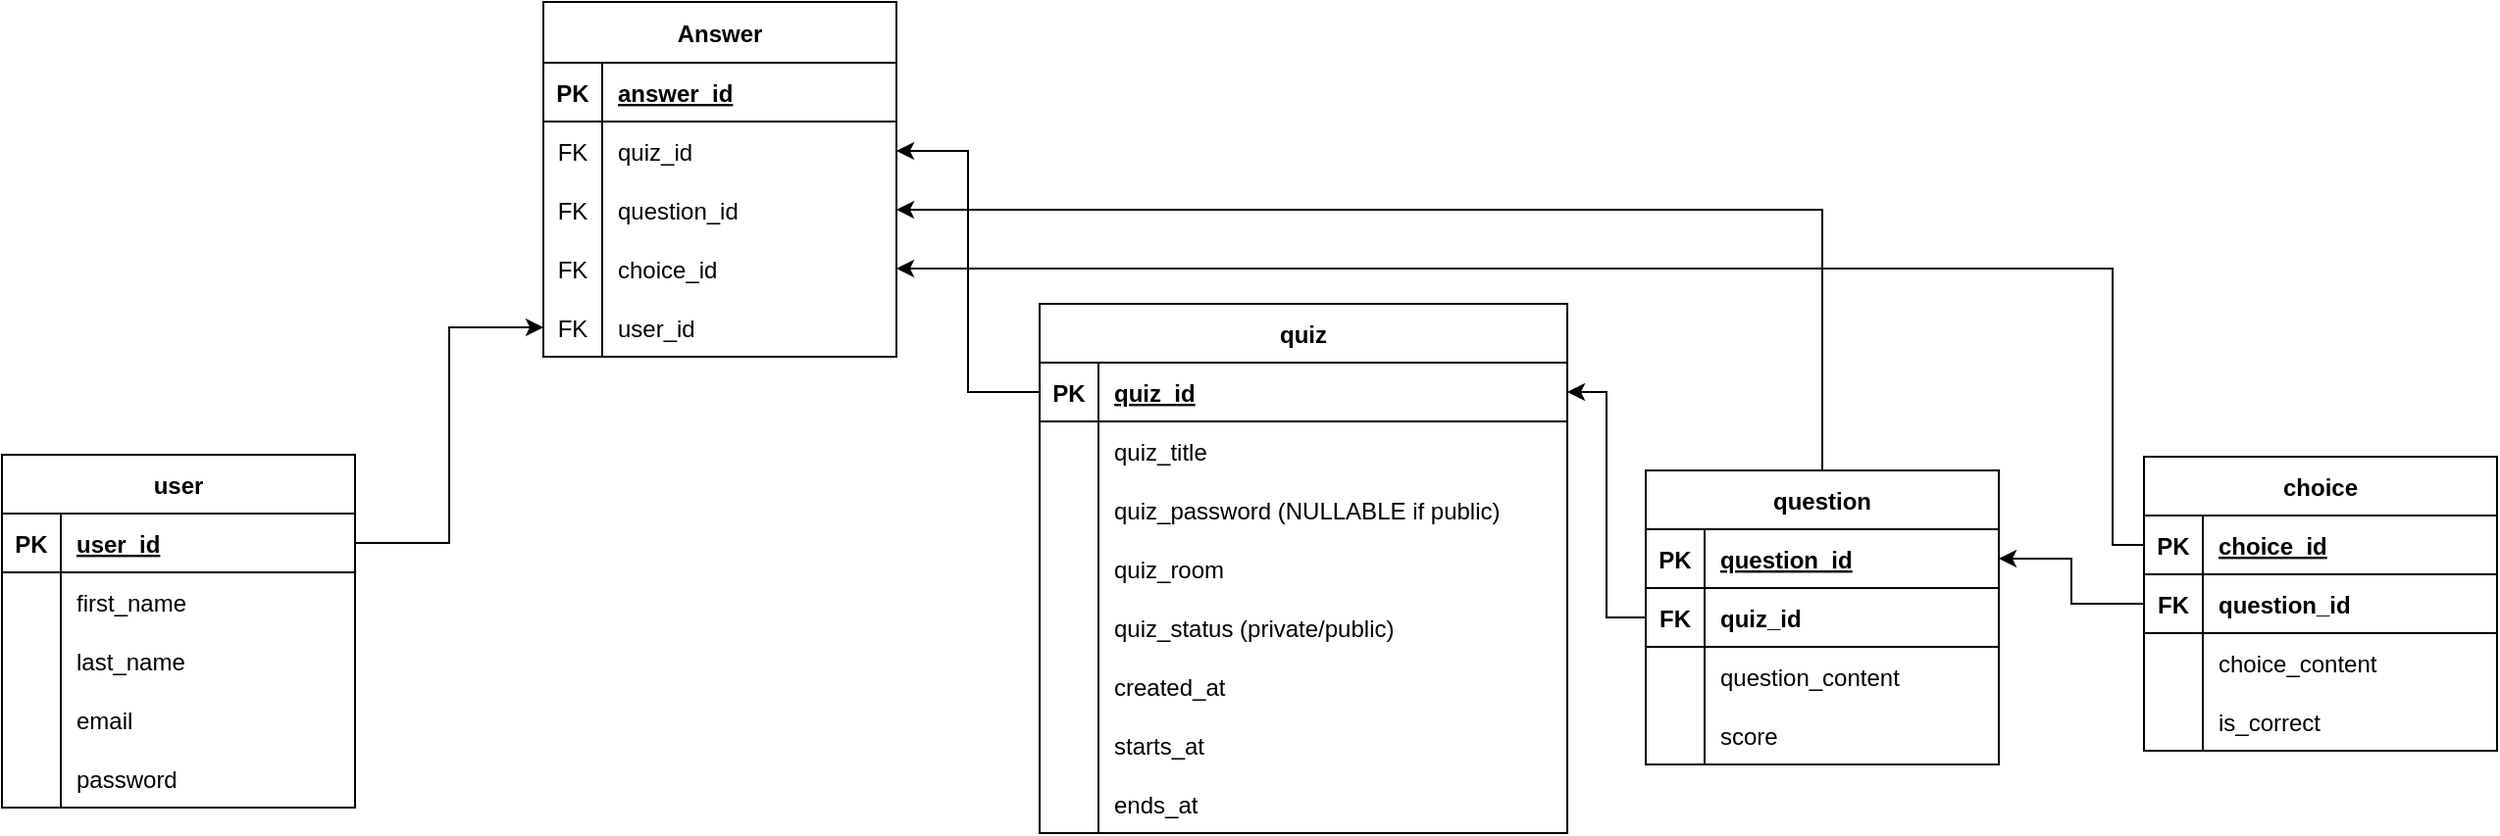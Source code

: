 <mxfile version="20.8.10" type="device"><diagram name="Page-1" id="JsBLMtFnjnabPXZoHmEX"><mxGraphModel dx="2074" dy="836" grid="0" gridSize="10" guides="1" tooltips="1" connect="1" arrows="1" fold="1" page="0" pageScale="1" pageWidth="850" pageHeight="1100" math="0" shadow="0"><root><mxCell id="0"/><mxCell id="1" parent="0"/><mxCell id="qhUdN6cUMEnjnXJX-V5U-1" value="user" style="shape=table;startSize=30;container=1;collapsible=1;childLayout=tableLayout;fixedRows=1;rowLines=0;fontStyle=1;align=center;resizeLast=1;" parent="1" vertex="1"><mxGeometry x="-171" y="266" width="180" height="180" as="geometry"/></mxCell><mxCell id="qhUdN6cUMEnjnXJX-V5U-2" value="" style="shape=tableRow;horizontal=0;startSize=0;swimlaneHead=0;swimlaneBody=0;fillColor=none;collapsible=0;dropTarget=0;points=[[0,0.5],[1,0.5]];portConstraint=eastwest;top=0;left=0;right=0;bottom=1;" parent="qhUdN6cUMEnjnXJX-V5U-1" vertex="1"><mxGeometry y="30" width="180" height="30" as="geometry"/></mxCell><mxCell id="qhUdN6cUMEnjnXJX-V5U-3" value="PK" style="shape=partialRectangle;connectable=0;fillColor=none;top=0;left=0;bottom=0;right=0;fontStyle=1;overflow=hidden;" parent="qhUdN6cUMEnjnXJX-V5U-2" vertex="1"><mxGeometry width="30" height="30" as="geometry"><mxRectangle width="30" height="30" as="alternateBounds"/></mxGeometry></mxCell><mxCell id="qhUdN6cUMEnjnXJX-V5U-4" value="user_id" style="shape=partialRectangle;connectable=0;fillColor=none;top=0;left=0;bottom=0;right=0;align=left;spacingLeft=6;fontStyle=5;overflow=hidden;" parent="qhUdN6cUMEnjnXJX-V5U-2" vertex="1"><mxGeometry x="30" width="150" height="30" as="geometry"><mxRectangle width="150" height="30" as="alternateBounds"/></mxGeometry></mxCell><mxCell id="qhUdN6cUMEnjnXJX-V5U-5" value="" style="shape=tableRow;horizontal=0;startSize=0;swimlaneHead=0;swimlaneBody=0;fillColor=none;collapsible=0;dropTarget=0;points=[[0,0.5],[1,0.5]];portConstraint=eastwest;top=0;left=0;right=0;bottom=0;" parent="qhUdN6cUMEnjnXJX-V5U-1" vertex="1"><mxGeometry y="60" width="180" height="30" as="geometry"/></mxCell><mxCell id="qhUdN6cUMEnjnXJX-V5U-6" value="" style="shape=partialRectangle;connectable=0;fillColor=none;top=0;left=0;bottom=0;right=0;editable=1;overflow=hidden;" parent="qhUdN6cUMEnjnXJX-V5U-5" vertex="1"><mxGeometry width="30" height="30" as="geometry"><mxRectangle width="30" height="30" as="alternateBounds"/></mxGeometry></mxCell><mxCell id="qhUdN6cUMEnjnXJX-V5U-7" value="first_name" style="shape=partialRectangle;connectable=0;fillColor=none;top=0;left=0;bottom=0;right=0;align=left;spacingLeft=6;overflow=hidden;" parent="qhUdN6cUMEnjnXJX-V5U-5" vertex="1"><mxGeometry x="30" width="150" height="30" as="geometry"><mxRectangle width="150" height="30" as="alternateBounds"/></mxGeometry></mxCell><mxCell id="qhUdN6cUMEnjnXJX-V5U-8" value="" style="shape=tableRow;horizontal=0;startSize=0;swimlaneHead=0;swimlaneBody=0;fillColor=none;collapsible=0;dropTarget=0;points=[[0,0.5],[1,0.5]];portConstraint=eastwest;top=0;left=0;right=0;bottom=0;" parent="qhUdN6cUMEnjnXJX-V5U-1" vertex="1"><mxGeometry y="90" width="180" height="30" as="geometry"/></mxCell><mxCell id="qhUdN6cUMEnjnXJX-V5U-9" value="" style="shape=partialRectangle;connectable=0;fillColor=none;top=0;left=0;bottom=0;right=0;editable=1;overflow=hidden;" parent="qhUdN6cUMEnjnXJX-V5U-8" vertex="1"><mxGeometry width="30" height="30" as="geometry"><mxRectangle width="30" height="30" as="alternateBounds"/></mxGeometry></mxCell><mxCell id="qhUdN6cUMEnjnXJX-V5U-10" value="last_name" style="shape=partialRectangle;connectable=0;fillColor=none;top=0;left=0;bottom=0;right=0;align=left;spacingLeft=6;overflow=hidden;" parent="qhUdN6cUMEnjnXJX-V5U-8" vertex="1"><mxGeometry x="30" width="150" height="30" as="geometry"><mxRectangle width="150" height="30" as="alternateBounds"/></mxGeometry></mxCell><mxCell id="qhUdN6cUMEnjnXJX-V5U-14" value="" style="shape=tableRow;horizontal=0;startSize=0;swimlaneHead=0;swimlaneBody=0;fillColor=none;collapsible=0;dropTarget=0;points=[[0,0.5],[1,0.5]];portConstraint=eastwest;top=0;left=0;right=0;bottom=0;" parent="qhUdN6cUMEnjnXJX-V5U-1" vertex="1"><mxGeometry y="120" width="180" height="30" as="geometry"/></mxCell><mxCell id="qhUdN6cUMEnjnXJX-V5U-15" value="" style="shape=partialRectangle;connectable=0;fillColor=none;top=0;left=0;bottom=0;right=0;editable=1;overflow=hidden;" parent="qhUdN6cUMEnjnXJX-V5U-14" vertex="1"><mxGeometry width="30" height="30" as="geometry"><mxRectangle width="30" height="30" as="alternateBounds"/></mxGeometry></mxCell><mxCell id="qhUdN6cUMEnjnXJX-V5U-16" value="email" style="shape=partialRectangle;connectable=0;fillColor=none;top=0;left=0;bottom=0;right=0;align=left;spacingLeft=6;overflow=hidden;" parent="qhUdN6cUMEnjnXJX-V5U-14" vertex="1"><mxGeometry x="30" width="150" height="30" as="geometry"><mxRectangle width="150" height="30" as="alternateBounds"/></mxGeometry></mxCell><mxCell id="qhUdN6cUMEnjnXJX-V5U-17" value="" style="shape=tableRow;horizontal=0;startSize=0;swimlaneHead=0;swimlaneBody=0;fillColor=none;collapsible=0;dropTarget=0;points=[[0,0.5],[1,0.5]];portConstraint=eastwest;top=0;left=0;right=0;bottom=0;" parent="qhUdN6cUMEnjnXJX-V5U-1" vertex="1"><mxGeometry y="150" width="180" height="30" as="geometry"/></mxCell><mxCell id="qhUdN6cUMEnjnXJX-V5U-18" value="" style="shape=partialRectangle;connectable=0;fillColor=none;top=0;left=0;bottom=0;right=0;editable=1;overflow=hidden;" parent="qhUdN6cUMEnjnXJX-V5U-17" vertex="1"><mxGeometry width="30" height="30" as="geometry"><mxRectangle width="30" height="30" as="alternateBounds"/></mxGeometry></mxCell><mxCell id="qhUdN6cUMEnjnXJX-V5U-19" value="password" style="shape=partialRectangle;connectable=0;fillColor=none;top=0;left=0;bottom=0;right=0;align=left;spacingLeft=6;overflow=hidden;" parent="qhUdN6cUMEnjnXJX-V5U-17" vertex="1"><mxGeometry x="30" width="150" height="30" as="geometry"><mxRectangle width="150" height="30" as="alternateBounds"/></mxGeometry></mxCell><mxCell id="qhUdN6cUMEnjnXJX-V5U-29" value="quiz" style="shape=table;startSize=30;container=1;collapsible=1;childLayout=tableLayout;fixedRows=1;rowLines=0;fontStyle=1;align=center;resizeLast=1;" parent="1" vertex="1"><mxGeometry x="358" y="189" width="269" height="270" as="geometry"/></mxCell><mxCell id="qhUdN6cUMEnjnXJX-V5U-30" value="" style="shape=tableRow;horizontal=0;startSize=0;swimlaneHead=0;swimlaneBody=0;fillColor=none;collapsible=0;dropTarget=0;points=[[0,0.5],[1,0.5]];portConstraint=eastwest;top=0;left=0;right=0;bottom=1;" parent="qhUdN6cUMEnjnXJX-V5U-29" vertex="1"><mxGeometry y="30" width="269" height="30" as="geometry"/></mxCell><mxCell id="qhUdN6cUMEnjnXJX-V5U-31" value="PK" style="shape=partialRectangle;connectable=0;fillColor=none;top=0;left=0;bottom=0;right=0;fontStyle=1;overflow=hidden;" parent="qhUdN6cUMEnjnXJX-V5U-30" vertex="1"><mxGeometry width="30" height="30" as="geometry"><mxRectangle width="30" height="30" as="alternateBounds"/></mxGeometry></mxCell><mxCell id="qhUdN6cUMEnjnXJX-V5U-32" value="quiz_id" style="shape=partialRectangle;connectable=0;fillColor=none;top=0;left=0;bottom=0;right=0;align=left;spacingLeft=6;fontStyle=5;overflow=hidden;" parent="qhUdN6cUMEnjnXJX-V5U-30" vertex="1"><mxGeometry x="30" width="239" height="30" as="geometry"><mxRectangle width="239" height="30" as="alternateBounds"/></mxGeometry></mxCell><mxCell id="qhUdN6cUMEnjnXJX-V5U-33" value="" style="shape=tableRow;horizontal=0;startSize=0;swimlaneHead=0;swimlaneBody=0;fillColor=none;collapsible=0;dropTarget=0;points=[[0,0.5],[1,0.5]];portConstraint=eastwest;top=0;left=0;right=0;bottom=0;" parent="qhUdN6cUMEnjnXJX-V5U-29" vertex="1"><mxGeometry y="60" width="269" height="30" as="geometry"/></mxCell><mxCell id="qhUdN6cUMEnjnXJX-V5U-34" value="" style="shape=partialRectangle;connectable=0;fillColor=none;top=0;left=0;bottom=0;right=0;editable=1;overflow=hidden;" parent="qhUdN6cUMEnjnXJX-V5U-33" vertex="1"><mxGeometry width="30" height="30" as="geometry"><mxRectangle width="30" height="30" as="alternateBounds"/></mxGeometry></mxCell><mxCell id="qhUdN6cUMEnjnXJX-V5U-35" value="quiz_title" style="shape=partialRectangle;connectable=0;fillColor=none;top=0;left=0;bottom=0;right=0;align=left;spacingLeft=6;overflow=hidden;" parent="qhUdN6cUMEnjnXJX-V5U-33" vertex="1"><mxGeometry x="30" width="239" height="30" as="geometry"><mxRectangle width="239" height="30" as="alternateBounds"/></mxGeometry></mxCell><mxCell id="qhUdN6cUMEnjnXJX-V5U-36" value="" style="shape=tableRow;horizontal=0;startSize=0;swimlaneHead=0;swimlaneBody=0;fillColor=none;collapsible=0;dropTarget=0;points=[[0,0.5],[1,0.5]];portConstraint=eastwest;top=0;left=0;right=0;bottom=0;" parent="qhUdN6cUMEnjnXJX-V5U-29" vertex="1"><mxGeometry y="90" width="269" height="30" as="geometry"/></mxCell><mxCell id="qhUdN6cUMEnjnXJX-V5U-37" value="" style="shape=partialRectangle;connectable=0;fillColor=none;top=0;left=0;bottom=0;right=0;editable=1;overflow=hidden;" parent="qhUdN6cUMEnjnXJX-V5U-36" vertex="1"><mxGeometry width="30" height="30" as="geometry"><mxRectangle width="30" height="30" as="alternateBounds"/></mxGeometry></mxCell><mxCell id="qhUdN6cUMEnjnXJX-V5U-38" value="quiz_password (NULLABLE if public)" style="shape=partialRectangle;connectable=0;fillColor=none;top=0;left=0;bottom=0;right=0;align=left;spacingLeft=6;overflow=hidden;" parent="qhUdN6cUMEnjnXJX-V5U-36" vertex="1"><mxGeometry x="30" width="239" height="30" as="geometry"><mxRectangle width="239" height="30" as="alternateBounds"/></mxGeometry></mxCell><mxCell id="qhUdN6cUMEnjnXJX-V5U-39" value="" style="shape=tableRow;horizontal=0;startSize=0;swimlaneHead=0;swimlaneBody=0;fillColor=none;collapsible=0;dropTarget=0;points=[[0,0.5],[1,0.5]];portConstraint=eastwest;top=0;left=0;right=0;bottom=0;" parent="qhUdN6cUMEnjnXJX-V5U-29" vertex="1"><mxGeometry y="120" width="269" height="30" as="geometry"/></mxCell><mxCell id="qhUdN6cUMEnjnXJX-V5U-40" value="" style="shape=partialRectangle;connectable=0;fillColor=none;top=0;left=0;bottom=0;right=0;editable=1;overflow=hidden;" parent="qhUdN6cUMEnjnXJX-V5U-39" vertex="1"><mxGeometry width="30" height="30" as="geometry"><mxRectangle width="30" height="30" as="alternateBounds"/></mxGeometry></mxCell><mxCell id="qhUdN6cUMEnjnXJX-V5U-41" value="quiz_room" style="shape=partialRectangle;connectable=0;fillColor=none;top=0;left=0;bottom=0;right=0;align=left;spacingLeft=6;overflow=hidden;" parent="qhUdN6cUMEnjnXJX-V5U-39" vertex="1"><mxGeometry x="30" width="239" height="30" as="geometry"><mxRectangle width="239" height="30" as="alternateBounds"/></mxGeometry></mxCell><mxCell id="qhUdN6cUMEnjnXJX-V5U-42" value="" style="shape=tableRow;horizontal=0;startSize=0;swimlaneHead=0;swimlaneBody=0;fillColor=none;collapsible=0;dropTarget=0;points=[[0,0.5],[1,0.5]];portConstraint=eastwest;top=0;left=0;right=0;bottom=0;" parent="qhUdN6cUMEnjnXJX-V5U-29" vertex="1"><mxGeometry y="150" width="269" height="30" as="geometry"/></mxCell><mxCell id="qhUdN6cUMEnjnXJX-V5U-43" value="" style="shape=partialRectangle;connectable=0;fillColor=none;top=0;left=0;bottom=0;right=0;editable=1;overflow=hidden;" parent="qhUdN6cUMEnjnXJX-V5U-42" vertex="1"><mxGeometry width="30" height="30" as="geometry"><mxRectangle width="30" height="30" as="alternateBounds"/></mxGeometry></mxCell><mxCell id="qhUdN6cUMEnjnXJX-V5U-44" value="quiz_status (private/public)" style="shape=partialRectangle;connectable=0;fillColor=none;top=0;left=0;bottom=0;right=0;align=left;spacingLeft=6;overflow=hidden;" parent="qhUdN6cUMEnjnXJX-V5U-42" vertex="1"><mxGeometry x="30" width="239" height="30" as="geometry"><mxRectangle width="239" height="30" as="alternateBounds"/></mxGeometry></mxCell><mxCell id="qhUdN6cUMEnjnXJX-V5U-93" value="" style="shape=tableRow;horizontal=0;startSize=0;swimlaneHead=0;swimlaneBody=0;fillColor=none;collapsible=0;dropTarget=0;points=[[0,0.5],[1,0.5]];portConstraint=eastwest;top=0;left=0;right=0;bottom=0;" parent="qhUdN6cUMEnjnXJX-V5U-29" vertex="1"><mxGeometry y="180" width="269" height="30" as="geometry"/></mxCell><mxCell id="qhUdN6cUMEnjnXJX-V5U-94" value="" style="shape=partialRectangle;connectable=0;fillColor=none;top=0;left=0;bottom=0;right=0;editable=1;overflow=hidden;" parent="qhUdN6cUMEnjnXJX-V5U-93" vertex="1"><mxGeometry width="30" height="30" as="geometry"><mxRectangle width="30" height="30" as="alternateBounds"/></mxGeometry></mxCell><mxCell id="qhUdN6cUMEnjnXJX-V5U-95" value="created_at" style="shape=partialRectangle;connectable=0;fillColor=none;top=0;left=0;bottom=0;right=0;align=left;spacingLeft=6;overflow=hidden;" parent="qhUdN6cUMEnjnXJX-V5U-93" vertex="1"><mxGeometry x="30" width="239" height="30" as="geometry"><mxRectangle width="239" height="30" as="alternateBounds"/></mxGeometry></mxCell><mxCell id="qhUdN6cUMEnjnXJX-V5U-97" value="" style="shape=tableRow;horizontal=0;startSize=0;swimlaneHead=0;swimlaneBody=0;fillColor=none;collapsible=0;dropTarget=0;points=[[0,0.5],[1,0.5]];portConstraint=eastwest;top=0;left=0;right=0;bottom=0;" parent="qhUdN6cUMEnjnXJX-V5U-29" vertex="1"><mxGeometry y="210" width="269" height="30" as="geometry"/></mxCell><mxCell id="qhUdN6cUMEnjnXJX-V5U-98" value="" style="shape=partialRectangle;connectable=0;fillColor=none;top=0;left=0;bottom=0;right=0;editable=1;overflow=hidden;" parent="qhUdN6cUMEnjnXJX-V5U-97" vertex="1"><mxGeometry width="30" height="30" as="geometry"><mxRectangle width="30" height="30" as="alternateBounds"/></mxGeometry></mxCell><mxCell id="qhUdN6cUMEnjnXJX-V5U-99" value="starts_at" style="shape=partialRectangle;connectable=0;fillColor=none;top=0;left=0;bottom=0;right=0;align=left;spacingLeft=6;overflow=hidden;" parent="qhUdN6cUMEnjnXJX-V5U-97" vertex="1"><mxGeometry x="30" width="239" height="30" as="geometry"><mxRectangle width="239" height="30" as="alternateBounds"/></mxGeometry></mxCell><mxCell id="qhUdN6cUMEnjnXJX-V5U-100" value="" style="shape=tableRow;horizontal=0;startSize=0;swimlaneHead=0;swimlaneBody=0;fillColor=none;collapsible=0;dropTarget=0;points=[[0,0.5],[1,0.5]];portConstraint=eastwest;top=0;left=0;right=0;bottom=0;" parent="qhUdN6cUMEnjnXJX-V5U-29" vertex="1"><mxGeometry y="240" width="269" height="30" as="geometry"/></mxCell><mxCell id="qhUdN6cUMEnjnXJX-V5U-101" value="" style="shape=partialRectangle;connectable=0;fillColor=none;top=0;left=0;bottom=0;right=0;editable=1;overflow=hidden;" parent="qhUdN6cUMEnjnXJX-V5U-100" vertex="1"><mxGeometry width="30" height="30" as="geometry"><mxRectangle width="30" height="30" as="alternateBounds"/></mxGeometry></mxCell><mxCell id="qhUdN6cUMEnjnXJX-V5U-102" value="ends_at" style="shape=partialRectangle;connectable=0;fillColor=none;top=0;left=0;bottom=0;right=0;align=left;spacingLeft=6;overflow=hidden;" parent="qhUdN6cUMEnjnXJX-V5U-100" vertex="1"><mxGeometry x="30" width="239" height="30" as="geometry"><mxRectangle width="239" height="30" as="alternateBounds"/></mxGeometry></mxCell><mxCell id="qhUdN6cUMEnjnXJX-V5U-148" style="edgeStyle=orthogonalEdgeStyle;rounded=0;orthogonalLoop=1;jettySize=auto;html=1;exitX=0.5;exitY=0;exitDx=0;exitDy=0;entryX=1;entryY=0.5;entryDx=0;entryDy=0;" parent="1" source="qhUdN6cUMEnjnXJX-V5U-48" target="qhUdN6cUMEnjnXJX-V5U-130" edge="1"><mxGeometry relative="1" as="geometry"/></mxCell><mxCell id="qhUdN6cUMEnjnXJX-V5U-48" value="question" style="shape=table;startSize=30;container=1;collapsible=1;childLayout=tableLayout;fixedRows=1;rowLines=0;fontStyle=1;align=center;resizeLast=1;" parent="1" vertex="1"><mxGeometry x="667" y="274" width="180" height="150" as="geometry"/></mxCell><mxCell id="qhUdN6cUMEnjnXJX-V5U-49" value="" style="shape=tableRow;horizontal=0;startSize=0;swimlaneHead=0;swimlaneBody=0;fillColor=none;collapsible=0;dropTarget=0;points=[[0,0.5],[1,0.5]];portConstraint=eastwest;top=0;left=0;right=0;bottom=1;" parent="qhUdN6cUMEnjnXJX-V5U-48" vertex="1"><mxGeometry y="30" width="180" height="30" as="geometry"/></mxCell><mxCell id="qhUdN6cUMEnjnXJX-V5U-50" value="PK" style="shape=partialRectangle;connectable=0;fillColor=none;top=0;left=0;bottom=0;right=0;fontStyle=1;overflow=hidden;" parent="qhUdN6cUMEnjnXJX-V5U-49" vertex="1"><mxGeometry width="30" height="30" as="geometry"><mxRectangle width="30" height="30" as="alternateBounds"/></mxGeometry></mxCell><mxCell id="qhUdN6cUMEnjnXJX-V5U-51" value="question_id" style="shape=partialRectangle;connectable=0;fillColor=none;top=0;left=0;bottom=0;right=0;align=left;spacingLeft=6;fontStyle=5;overflow=hidden;" parent="qhUdN6cUMEnjnXJX-V5U-49" vertex="1"><mxGeometry x="30" width="150" height="30" as="geometry"><mxRectangle width="150" height="30" as="alternateBounds"/></mxGeometry></mxCell><mxCell id="qhUdN6cUMEnjnXJX-V5U-52" value="" style="shape=tableRow;horizontal=0;startSize=0;swimlaneHead=0;swimlaneBody=0;fillColor=none;collapsible=0;dropTarget=0;points=[[0,0.5],[1,0.5]];portConstraint=eastwest;top=0;left=0;right=0;bottom=1;" parent="qhUdN6cUMEnjnXJX-V5U-48" vertex="1"><mxGeometry y="60" width="180" height="30" as="geometry"/></mxCell><mxCell id="qhUdN6cUMEnjnXJX-V5U-53" value="FK" style="shape=partialRectangle;connectable=0;fillColor=none;top=0;left=0;bottom=0;right=0;editable=1;overflow=hidden;fontStyle=1" parent="qhUdN6cUMEnjnXJX-V5U-52" vertex="1"><mxGeometry width="30" height="30" as="geometry"><mxRectangle width="30" height="30" as="alternateBounds"/></mxGeometry></mxCell><mxCell id="qhUdN6cUMEnjnXJX-V5U-54" value="quiz_id" style="shape=partialRectangle;connectable=0;fillColor=none;top=0;left=0;bottom=0;right=0;align=left;spacingLeft=6;overflow=hidden;fontStyle=1" parent="qhUdN6cUMEnjnXJX-V5U-52" vertex="1"><mxGeometry x="30" width="150" height="30" as="geometry"><mxRectangle width="150" height="30" as="alternateBounds"/></mxGeometry></mxCell><mxCell id="qhUdN6cUMEnjnXJX-V5U-55" value="" style="shape=tableRow;horizontal=0;startSize=0;swimlaneHead=0;swimlaneBody=0;fillColor=none;collapsible=0;dropTarget=0;points=[[0,0.5],[1,0.5]];portConstraint=eastwest;top=0;left=0;right=0;bottom=0;" parent="qhUdN6cUMEnjnXJX-V5U-48" vertex="1"><mxGeometry y="90" width="180" height="30" as="geometry"/></mxCell><mxCell id="qhUdN6cUMEnjnXJX-V5U-56" value="" style="shape=partialRectangle;connectable=0;fillColor=none;top=0;left=0;bottom=0;right=0;editable=1;overflow=hidden;" parent="qhUdN6cUMEnjnXJX-V5U-55" vertex="1"><mxGeometry width="30" height="30" as="geometry"><mxRectangle width="30" height="30" as="alternateBounds"/></mxGeometry></mxCell><mxCell id="qhUdN6cUMEnjnXJX-V5U-57" value="question_content" style="shape=partialRectangle;connectable=0;fillColor=none;top=0;left=0;bottom=0;right=0;align=left;spacingLeft=6;overflow=hidden;" parent="qhUdN6cUMEnjnXJX-V5U-55" vertex="1"><mxGeometry x="30" width="150" height="30" as="geometry"><mxRectangle width="150" height="30" as="alternateBounds"/></mxGeometry></mxCell><mxCell id="qhUdN6cUMEnjnXJX-V5U-136" value="" style="shape=tableRow;horizontal=0;startSize=0;swimlaneHead=0;swimlaneBody=0;fillColor=none;collapsible=0;dropTarget=0;points=[[0,0.5],[1,0.5]];portConstraint=eastwest;top=0;left=0;right=0;bottom=0;" parent="qhUdN6cUMEnjnXJX-V5U-48" vertex="1"><mxGeometry y="120" width="180" height="30" as="geometry"/></mxCell><mxCell id="qhUdN6cUMEnjnXJX-V5U-137" value="" style="shape=partialRectangle;connectable=0;fillColor=none;top=0;left=0;bottom=0;right=0;editable=1;overflow=hidden;" parent="qhUdN6cUMEnjnXJX-V5U-136" vertex="1"><mxGeometry width="30" height="30" as="geometry"><mxRectangle width="30" height="30" as="alternateBounds"/></mxGeometry></mxCell><mxCell id="qhUdN6cUMEnjnXJX-V5U-138" value="score" style="shape=partialRectangle;connectable=0;fillColor=none;top=0;left=0;bottom=0;right=0;align=left;spacingLeft=6;overflow=hidden;" parent="qhUdN6cUMEnjnXJX-V5U-136" vertex="1"><mxGeometry x="30" width="150" height="30" as="geometry"><mxRectangle width="150" height="30" as="alternateBounds"/></mxGeometry></mxCell><mxCell id="qhUdN6cUMEnjnXJX-V5U-61" value="choice" style="shape=table;startSize=30;container=1;collapsible=1;childLayout=tableLayout;fixedRows=1;rowLines=0;fontStyle=1;align=center;resizeLast=1;" parent="1" vertex="1"><mxGeometry x="921" y="267" width="180" height="150" as="geometry"/></mxCell><mxCell id="qhUdN6cUMEnjnXJX-V5U-62" value="" style="shape=tableRow;horizontal=0;startSize=0;swimlaneHead=0;swimlaneBody=0;fillColor=none;collapsible=0;dropTarget=0;points=[[0,0.5],[1,0.5]];portConstraint=eastwest;top=0;left=0;right=0;bottom=1;" parent="qhUdN6cUMEnjnXJX-V5U-61" vertex="1"><mxGeometry y="30" width="180" height="30" as="geometry"/></mxCell><mxCell id="qhUdN6cUMEnjnXJX-V5U-63" value="PK" style="shape=partialRectangle;connectable=0;fillColor=none;top=0;left=0;bottom=0;right=0;fontStyle=1;overflow=hidden;" parent="qhUdN6cUMEnjnXJX-V5U-62" vertex="1"><mxGeometry width="30" height="30" as="geometry"><mxRectangle width="30" height="30" as="alternateBounds"/></mxGeometry></mxCell><mxCell id="qhUdN6cUMEnjnXJX-V5U-64" value="choice_id" style="shape=partialRectangle;connectable=0;fillColor=none;top=0;left=0;bottom=0;right=0;align=left;spacingLeft=6;fontStyle=5;overflow=hidden;" parent="qhUdN6cUMEnjnXJX-V5U-62" vertex="1"><mxGeometry x="30" width="150" height="30" as="geometry"><mxRectangle width="150" height="30" as="alternateBounds"/></mxGeometry></mxCell><mxCell id="qhUdN6cUMEnjnXJX-V5U-65" value="" style="shape=tableRow;horizontal=0;startSize=0;swimlaneHead=0;swimlaneBody=0;fillColor=none;collapsible=0;dropTarget=0;points=[[0,0.5],[1,0.5]];portConstraint=eastwest;top=0;left=0;right=0;bottom=0;fontStyle=1" parent="qhUdN6cUMEnjnXJX-V5U-61" vertex="1"><mxGeometry y="60" width="180" height="30" as="geometry"/></mxCell><mxCell id="qhUdN6cUMEnjnXJX-V5U-66" value="FK" style="shape=partialRectangle;connectable=0;fillColor=none;top=0;left=0;bottom=1;right=0;editable=1;overflow=hidden;fontStyle=1" parent="qhUdN6cUMEnjnXJX-V5U-65" vertex="1"><mxGeometry width="30" height="30" as="geometry"><mxRectangle width="30" height="30" as="alternateBounds"/></mxGeometry></mxCell><mxCell id="qhUdN6cUMEnjnXJX-V5U-67" value="question_id" style="shape=partialRectangle;connectable=0;fillColor=none;top=0;left=0;bottom=1;right=0;align=left;spacingLeft=6;overflow=hidden;fontStyle=1" parent="qhUdN6cUMEnjnXJX-V5U-65" vertex="1"><mxGeometry x="30" width="150" height="30" as="geometry"><mxRectangle width="150" height="30" as="alternateBounds"/></mxGeometry></mxCell><mxCell id="qhUdN6cUMEnjnXJX-V5U-74" value="" style="shape=tableRow;horizontal=0;startSize=0;swimlaneHead=0;swimlaneBody=0;fillColor=none;collapsible=0;dropTarget=0;points=[[0,0.5],[1,0.5]];portConstraint=eastwest;top=0;left=0;right=0;bottom=0;" parent="qhUdN6cUMEnjnXJX-V5U-61" vertex="1"><mxGeometry y="90" width="180" height="30" as="geometry"/></mxCell><mxCell id="qhUdN6cUMEnjnXJX-V5U-75" value="" style="shape=partialRectangle;connectable=0;fillColor=none;top=0;left=0;bottom=0;right=0;editable=1;overflow=hidden;" parent="qhUdN6cUMEnjnXJX-V5U-74" vertex="1"><mxGeometry width="30" height="30" as="geometry"><mxRectangle width="30" height="30" as="alternateBounds"/></mxGeometry></mxCell><mxCell id="qhUdN6cUMEnjnXJX-V5U-76" value="choice_content" style="shape=partialRectangle;connectable=0;fillColor=none;top=0;left=0;bottom=0;right=0;align=left;spacingLeft=6;overflow=hidden;" parent="qhUdN6cUMEnjnXJX-V5U-74" vertex="1"><mxGeometry x="30" width="150" height="30" as="geometry"><mxRectangle width="150" height="30" as="alternateBounds"/></mxGeometry></mxCell><mxCell id="qhUdN6cUMEnjnXJX-V5U-107" value="" style="shape=tableRow;horizontal=0;startSize=0;swimlaneHead=0;swimlaneBody=0;fillColor=none;collapsible=0;dropTarget=0;points=[[0,0.5],[1,0.5]];portConstraint=eastwest;top=0;left=0;right=0;bottom=0;" parent="qhUdN6cUMEnjnXJX-V5U-61" vertex="1"><mxGeometry y="120" width="180" height="30" as="geometry"/></mxCell><mxCell id="qhUdN6cUMEnjnXJX-V5U-108" value="" style="shape=partialRectangle;connectable=0;fillColor=none;top=0;left=0;bottom=0;right=0;editable=1;overflow=hidden;" parent="qhUdN6cUMEnjnXJX-V5U-107" vertex="1"><mxGeometry width="30" height="30" as="geometry"><mxRectangle width="30" height="30" as="alternateBounds"/></mxGeometry></mxCell><mxCell id="qhUdN6cUMEnjnXJX-V5U-109" value="is_correct" style="shape=partialRectangle;connectable=0;fillColor=none;top=0;left=0;bottom=0;right=0;align=left;spacingLeft=6;overflow=hidden;" parent="qhUdN6cUMEnjnXJX-V5U-107" vertex="1"><mxGeometry x="30" width="150" height="30" as="geometry"><mxRectangle width="150" height="30" as="alternateBounds"/></mxGeometry></mxCell><mxCell id="qhUdN6cUMEnjnXJX-V5U-123" value="Answer" style="shape=table;startSize=31;container=1;collapsible=1;childLayout=tableLayout;fixedRows=1;rowLines=0;fontStyle=1;align=center;resizeLast=1;" parent="1" vertex="1"><mxGeometry x="105" y="35" width="180" height="181" as="geometry"/></mxCell><mxCell id="qhUdN6cUMEnjnXJX-V5U-124" value="" style="shape=tableRow;horizontal=0;startSize=0;swimlaneHead=0;swimlaneBody=0;fillColor=none;collapsible=0;dropTarget=0;points=[[0,0.5],[1,0.5]];portConstraint=eastwest;top=0;left=0;right=0;bottom=1;" parent="qhUdN6cUMEnjnXJX-V5U-123" vertex="1"><mxGeometry y="31" width="180" height="30" as="geometry"/></mxCell><mxCell id="qhUdN6cUMEnjnXJX-V5U-125" value="PK" style="shape=partialRectangle;connectable=0;fillColor=none;top=0;left=0;bottom=0;right=0;fontStyle=1;overflow=hidden;" parent="qhUdN6cUMEnjnXJX-V5U-124" vertex="1"><mxGeometry width="30" height="30" as="geometry"><mxRectangle width="30" height="30" as="alternateBounds"/></mxGeometry></mxCell><mxCell id="qhUdN6cUMEnjnXJX-V5U-126" value="answer_id" style="shape=partialRectangle;connectable=0;fillColor=none;top=0;left=0;bottom=0;right=0;align=left;spacingLeft=6;fontStyle=5;overflow=hidden;" parent="qhUdN6cUMEnjnXJX-V5U-124" vertex="1"><mxGeometry x="30" width="150" height="30" as="geometry"><mxRectangle width="150" height="30" as="alternateBounds"/></mxGeometry></mxCell><mxCell id="qhUdN6cUMEnjnXJX-V5U-127" value="" style="shape=tableRow;horizontal=0;startSize=0;swimlaneHead=0;swimlaneBody=0;fillColor=none;collapsible=0;dropTarget=0;points=[[0,0.5],[1,0.5]];portConstraint=eastwest;top=0;left=0;right=0;bottom=0;" parent="qhUdN6cUMEnjnXJX-V5U-123" vertex="1"><mxGeometry y="61" width="180" height="30" as="geometry"/></mxCell><mxCell id="qhUdN6cUMEnjnXJX-V5U-128" value="FK" style="shape=partialRectangle;connectable=0;fillColor=none;top=0;left=0;bottom=0;right=0;editable=1;overflow=hidden;" parent="qhUdN6cUMEnjnXJX-V5U-127" vertex="1"><mxGeometry width="30" height="30" as="geometry"><mxRectangle width="30" height="30" as="alternateBounds"/></mxGeometry></mxCell><mxCell id="qhUdN6cUMEnjnXJX-V5U-129" value="quiz_id" style="shape=partialRectangle;connectable=0;fillColor=none;top=0;left=0;bottom=0;right=0;align=left;spacingLeft=6;overflow=hidden;" parent="qhUdN6cUMEnjnXJX-V5U-127" vertex="1"><mxGeometry x="30" width="150" height="30" as="geometry"><mxRectangle width="150" height="30" as="alternateBounds"/></mxGeometry></mxCell><mxCell id="qhUdN6cUMEnjnXJX-V5U-130" value="" style="shape=tableRow;horizontal=0;startSize=0;swimlaneHead=0;swimlaneBody=0;fillColor=none;collapsible=0;dropTarget=0;points=[[0,0.5],[1,0.5]];portConstraint=eastwest;top=0;left=0;right=0;bottom=0;" parent="qhUdN6cUMEnjnXJX-V5U-123" vertex="1"><mxGeometry y="91" width="180" height="30" as="geometry"/></mxCell><mxCell id="qhUdN6cUMEnjnXJX-V5U-131" value="FK" style="shape=partialRectangle;connectable=0;fillColor=none;top=0;left=0;bottom=0;right=0;editable=1;overflow=hidden;" parent="qhUdN6cUMEnjnXJX-V5U-130" vertex="1"><mxGeometry width="30" height="30" as="geometry"><mxRectangle width="30" height="30" as="alternateBounds"/></mxGeometry></mxCell><mxCell id="qhUdN6cUMEnjnXJX-V5U-132" value="question_id" style="shape=partialRectangle;connectable=0;fillColor=none;top=0;left=0;bottom=0;right=0;align=left;spacingLeft=6;overflow=hidden;" parent="qhUdN6cUMEnjnXJX-V5U-130" vertex="1"><mxGeometry x="30" width="150" height="30" as="geometry"><mxRectangle width="150" height="30" as="alternateBounds"/></mxGeometry></mxCell><mxCell id="qhUdN6cUMEnjnXJX-V5U-133" value="" style="shape=tableRow;horizontal=0;startSize=0;swimlaneHead=0;swimlaneBody=0;fillColor=none;collapsible=0;dropTarget=0;points=[[0,0.5],[1,0.5]];portConstraint=eastwest;top=0;left=0;right=0;bottom=0;" parent="qhUdN6cUMEnjnXJX-V5U-123" vertex="1"><mxGeometry y="121" width="180" height="30" as="geometry"/></mxCell><mxCell id="qhUdN6cUMEnjnXJX-V5U-134" value="FK" style="shape=partialRectangle;connectable=0;fillColor=none;top=0;left=0;bottom=0;right=0;editable=1;overflow=hidden;" parent="qhUdN6cUMEnjnXJX-V5U-133" vertex="1"><mxGeometry width="30" height="30" as="geometry"><mxRectangle width="30" height="30" as="alternateBounds"/></mxGeometry></mxCell><mxCell id="qhUdN6cUMEnjnXJX-V5U-135" value="choice_id" style="shape=partialRectangle;connectable=0;fillColor=none;top=0;left=0;bottom=0;right=0;align=left;spacingLeft=6;overflow=hidden;" parent="qhUdN6cUMEnjnXJX-V5U-133" vertex="1"><mxGeometry x="30" width="150" height="30" as="geometry"><mxRectangle width="150" height="30" as="alternateBounds"/></mxGeometry></mxCell><mxCell id="qhUdN6cUMEnjnXJX-V5U-139" value="" style="shape=tableRow;horizontal=0;startSize=0;swimlaneHead=0;swimlaneBody=0;fillColor=none;collapsible=0;dropTarget=0;points=[[0,0.5],[1,0.5]];portConstraint=eastwest;top=0;left=0;right=0;bottom=0;" parent="qhUdN6cUMEnjnXJX-V5U-123" vertex="1"><mxGeometry y="151" width="180" height="30" as="geometry"/></mxCell><mxCell id="qhUdN6cUMEnjnXJX-V5U-140" value="FK" style="shape=partialRectangle;connectable=0;fillColor=none;top=0;left=0;bottom=0;right=0;editable=1;overflow=hidden;" parent="qhUdN6cUMEnjnXJX-V5U-139" vertex="1"><mxGeometry width="30" height="30" as="geometry"><mxRectangle width="30" height="30" as="alternateBounds"/></mxGeometry></mxCell><mxCell id="qhUdN6cUMEnjnXJX-V5U-141" value="user_id" style="shape=partialRectangle;connectable=0;fillColor=none;top=0;left=0;bottom=0;right=0;align=left;spacingLeft=6;overflow=hidden;" parent="qhUdN6cUMEnjnXJX-V5U-139" vertex="1"><mxGeometry x="30" width="150" height="30" as="geometry"><mxRectangle width="150" height="30" as="alternateBounds"/></mxGeometry></mxCell><mxCell id="qhUdN6cUMEnjnXJX-V5U-149" style="edgeStyle=orthogonalEdgeStyle;rounded=0;orthogonalLoop=1;jettySize=auto;html=1;exitX=0;exitY=0.5;exitDx=0;exitDy=0;entryX=1;entryY=0.5;entryDx=0;entryDy=0;" parent="1" source="qhUdN6cUMEnjnXJX-V5U-30" target="qhUdN6cUMEnjnXJX-V5U-127" edge="1"><mxGeometry relative="1" as="geometry"/></mxCell><mxCell id="qhUdN6cUMEnjnXJX-V5U-150" style="edgeStyle=orthogonalEdgeStyle;rounded=0;orthogonalLoop=1;jettySize=auto;html=1;exitX=0;exitY=0.5;exitDx=0;exitDy=0;entryX=1;entryY=0.5;entryDx=0;entryDy=0;" parent="1" source="qhUdN6cUMEnjnXJX-V5U-65" target="qhUdN6cUMEnjnXJX-V5U-49" edge="1"><mxGeometry relative="1" as="geometry"/></mxCell><mxCell id="qhUdN6cUMEnjnXJX-V5U-151" style="edgeStyle=orthogonalEdgeStyle;rounded=0;orthogonalLoop=1;jettySize=auto;html=1;exitX=0;exitY=0.5;exitDx=0;exitDy=0;entryX=1;entryY=0.5;entryDx=0;entryDy=0;" parent="1" source="qhUdN6cUMEnjnXJX-V5U-52" target="qhUdN6cUMEnjnXJX-V5U-30" edge="1"><mxGeometry relative="1" as="geometry"/></mxCell><mxCell id="qhUdN6cUMEnjnXJX-V5U-152" style="edgeStyle=orthogonalEdgeStyle;rounded=0;orthogonalLoop=1;jettySize=auto;html=1;exitX=0;exitY=0.5;exitDx=0;exitDy=0;entryX=1;entryY=0.5;entryDx=0;entryDy=0;" parent="1" source="qhUdN6cUMEnjnXJX-V5U-62" target="qhUdN6cUMEnjnXJX-V5U-133" edge="1"><mxGeometry relative="1" as="geometry"><Array as="points"><mxPoint x="905" y="312"/><mxPoint x="905" y="171"/></Array></mxGeometry></mxCell><mxCell id="qhUdN6cUMEnjnXJX-V5U-153" style="edgeStyle=orthogonalEdgeStyle;rounded=0;orthogonalLoop=1;jettySize=auto;html=1;exitX=1;exitY=0.5;exitDx=0;exitDy=0;entryX=0;entryY=0.5;entryDx=0;entryDy=0;" parent="1" source="qhUdN6cUMEnjnXJX-V5U-2" target="qhUdN6cUMEnjnXJX-V5U-139" edge="1"><mxGeometry relative="1" as="geometry"/></mxCell></root></mxGraphModel></diagram></mxfile>